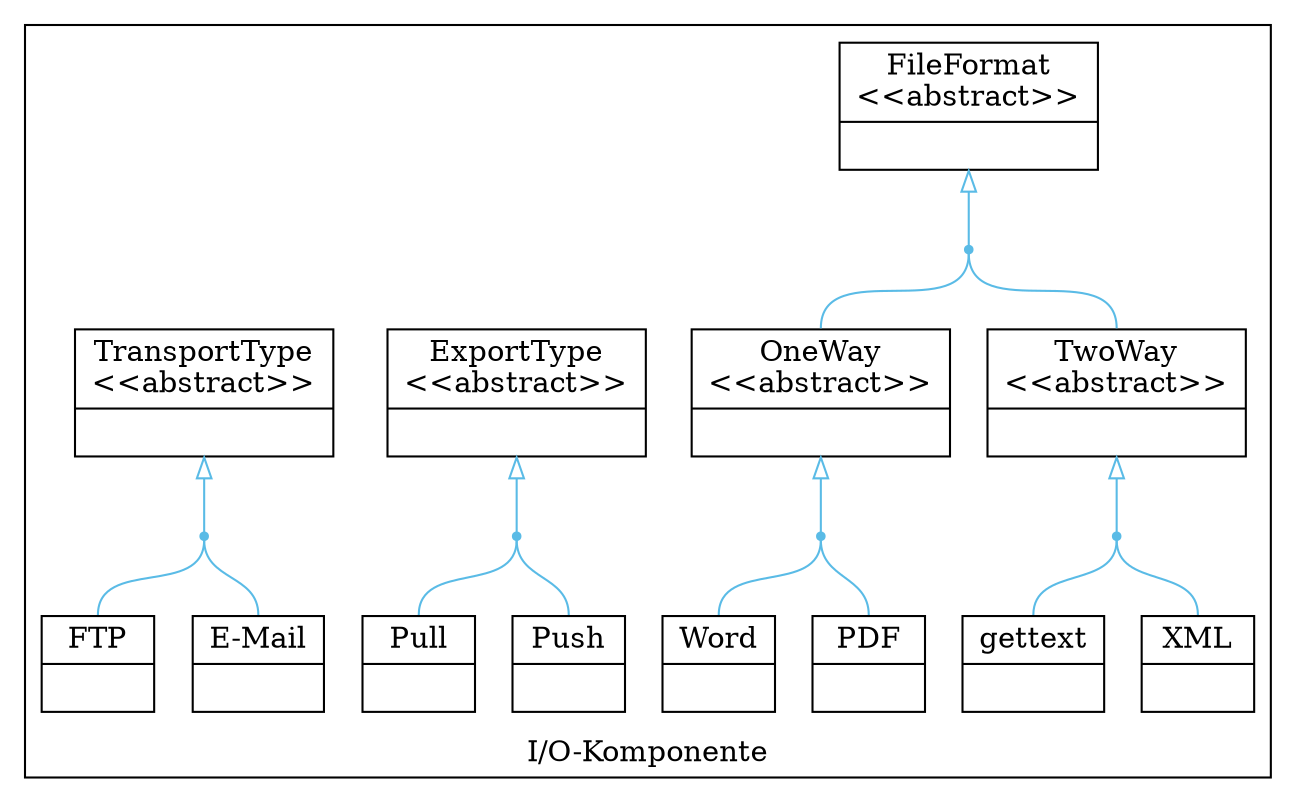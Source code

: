 digraph G {
rankdir=BT

node [ shape=record ]

subgraph cluster0 {
label="I/O-Komponente"

FileFormat [ label="{FileFormat\n&lt;&lt;abstract&gt;&gt;|}" ]
OneWay  [ label="{OneWay\n&lt;&lt;abstract&gt;&gt;|}" ]
TwoWay [ label="{TwoWay\n&lt;&lt;abstract&gt;&gt;|}" ]
XML [ label="{XML|}" ]
Gettext [ label="{gettext|}" ]
PDF [ label="{PDF|}" ]
Word [ label="{Word|}" ]


TransportType [ label="{TransportType\n&lt;&lt;abstract&gt;&gt;|}" ]
Push [ label="{Push|}" ]
Pull [ label="{Pull|}" ]
Email [ label="{E-Mail|}" ]
FTP [ label="{FTP|}" ]
ExportType [ label="{ExportType\n&lt;&lt;abstract&gt;&gt;|}" ]

node [ shape=point color="#5abbe6" ]
edge [ arrowhead=onormal headport=s tailport=n color="#5abbe6" ]

TwoWayMerge -> TwoWay
OneWayMerge -> OneWay
FileFormatMerge -> FileFormat
TransportTypeMerge -> TransportType
ExportTypeMerge -> ExportType

edge [ arrowhead=none ]

OneWay -> FileFormatMerge
TwoWay -> FileFormatMerge
XML -> TwoWayMerge
Gettext -> TwoWayMerge
PDF -> OneWayMerge
Word -> OneWayMerge
Push -> ExportTypeMerge
Pull -> ExportTypeMerge
FTP -> TransportTypeMerge
Email -> TransportTypeMerge
}



}